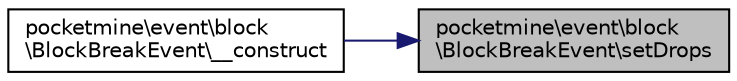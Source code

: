 digraph "pocketmine\event\block\BlockBreakEvent\setDrops"
{
 // INTERACTIVE_SVG=YES
 // LATEX_PDF_SIZE
  edge [fontname="Helvetica",fontsize="10",labelfontname="Helvetica",labelfontsize="10"];
  node [fontname="Helvetica",fontsize="10",shape=record];
  rankdir="RL";
  Node1 [label="pocketmine\\event\\block\l\\BlockBreakEvent\\setDrops",height=0.2,width=0.4,color="black", fillcolor="grey75", style="filled", fontcolor="black",tooltip=" "];
  Node1 -> Node2 [dir="back",color="midnightblue",fontsize="10",style="solid",fontname="Helvetica"];
  Node2 [label="pocketmine\\event\\block\l\\BlockBreakEvent\\__construct",height=0.2,width=0.4,color="black", fillcolor="white", style="filled",URL="$de/d3a/classpocketmine_1_1event_1_1block_1_1_block_break_event.html#a002f97695550a9e870bedbc1262b7d97",tooltip=" "];
}
